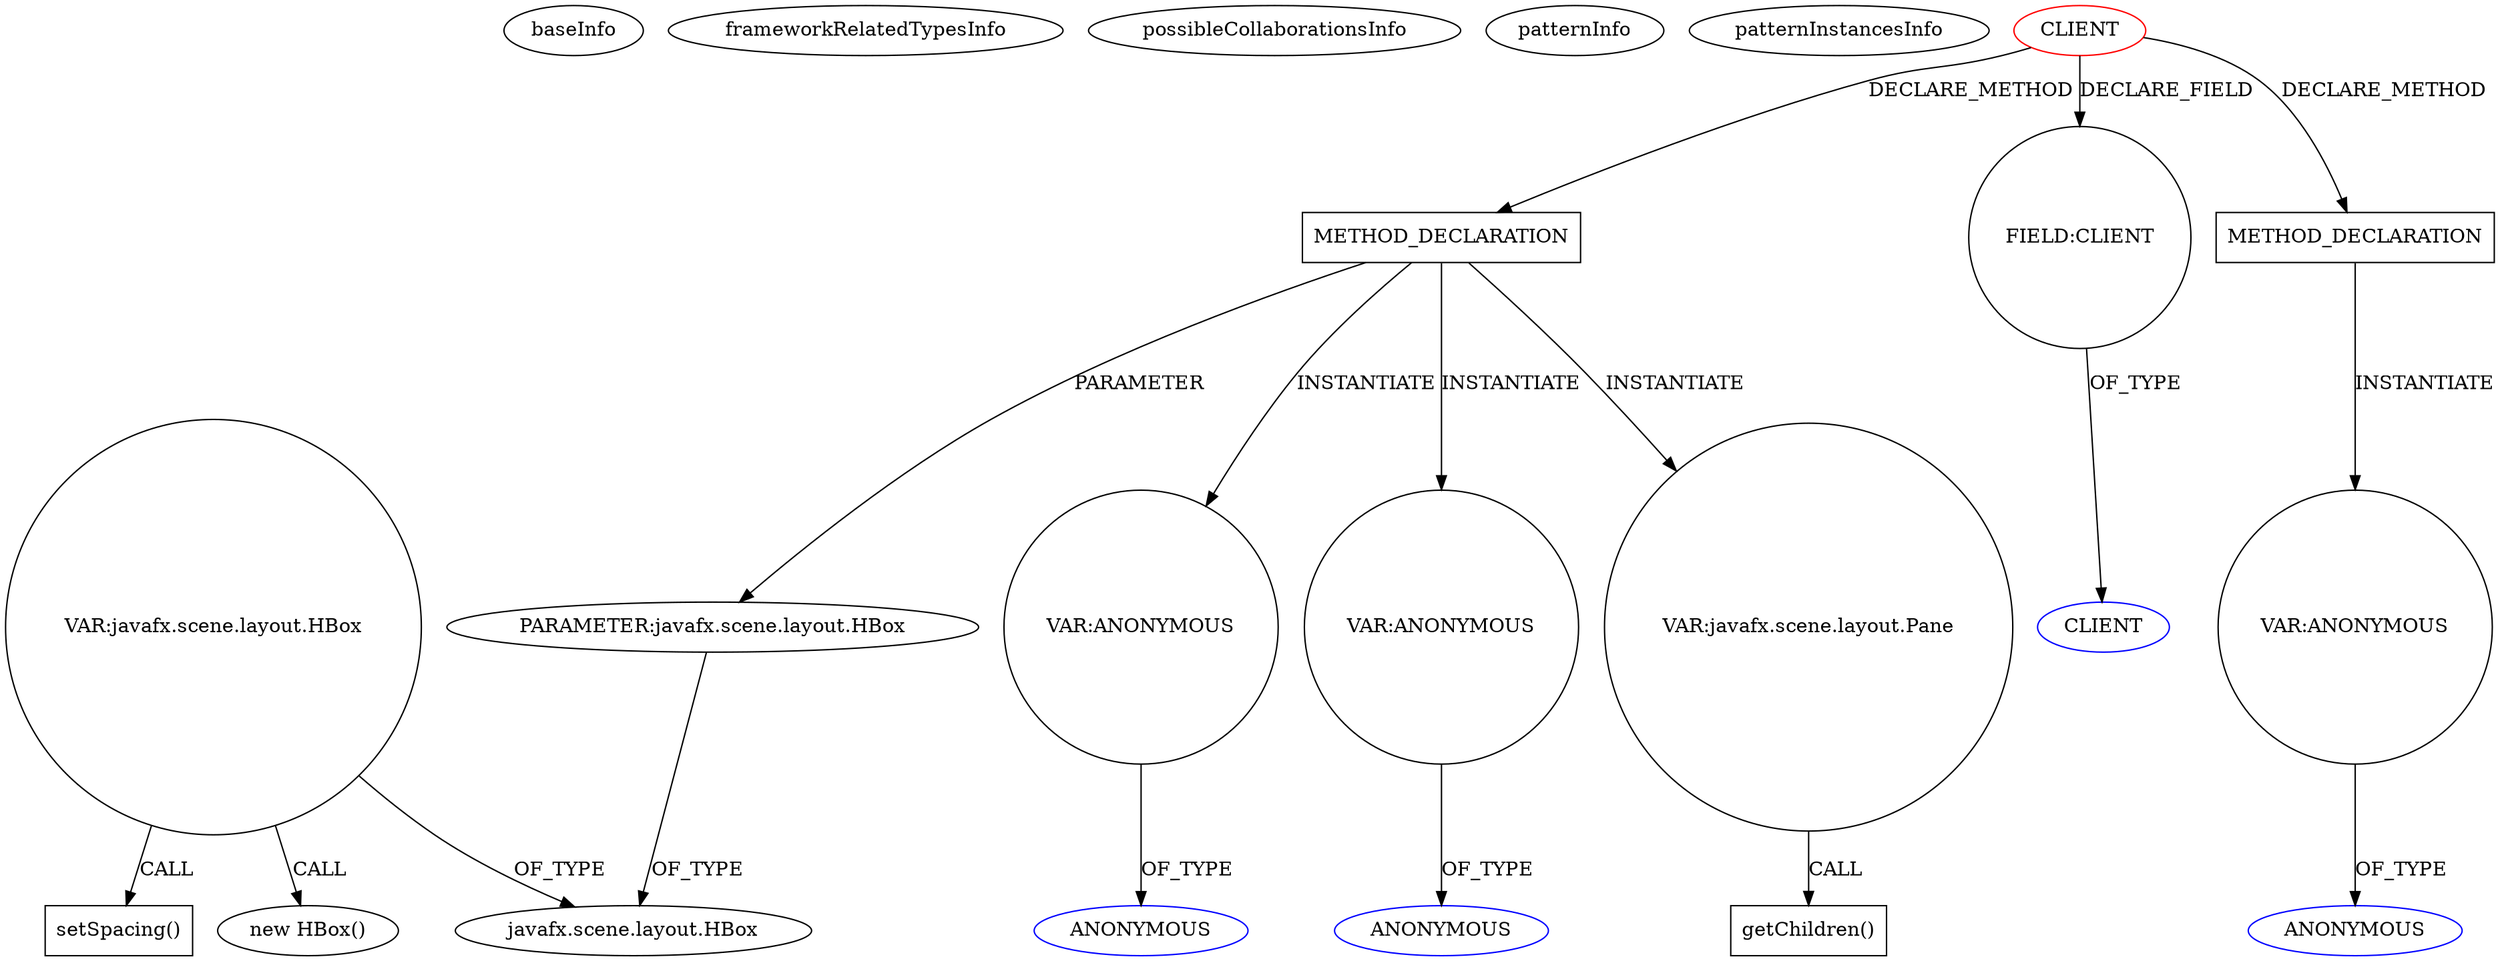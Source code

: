 digraph {
baseInfo[graphId=4657,category="pattern",isAnonymous=false,possibleRelation=false]
frameworkRelatedTypesInfo[]
possibleCollaborationsInfo[]
patternInfo[frequency=2.0,patternRootClient=0]
patternInstancesInfo[0="cmd802-projectmain~/cmd802-projectmain/projectmain-master/GroupProject/src/menu/Menu.java~Menu~2281",1="UrsKR-fxcalendar~/UrsKR-fxcalendar/fxcalendar-master/src/main/java/com/sai/javafx/calendar/TopPane.java~TopPane~1530"]
59[label="PARAMETER:javafx.scene.layout.HBox",vertexType="PARAMETER_DECLARATION",isFrameworkType=false]
58[label="METHOD_DECLARATION",vertexType="CLIENT_METHOD_DECLARATION",isFrameworkType=false,shape=box]
0[label="CLIENT",vertexType="ROOT_CLIENT_CLASS_DECLARATION",isFrameworkType=false,color=red]
2[label="FIELD:CLIENT",vertexType="FIELD_DECLARATION",isFrameworkType=false,shape=circle]
101[label="VAR:javafx.scene.layout.Pane",vertexType="VARIABLE_EXPRESION",isFrameworkType=false,shape=circle]
102[label="getChildren()",vertexType="INSIDE_CALL",isFrameworkType=false,shape=box]
3[label="CLIENT",vertexType="REFERENCE_CLIENT_CLASS_DECLARATION",isFrameworkType=false,color=blue]
90[label="VAR:ANONYMOUS",vertexType="VARIABLE_EXPRESION",isFrameworkType=false,shape=circle]
91[label="ANONYMOUS",vertexType="REFERENCE_ANONYMOUS_DECLARATION",isFrameworkType=false,color=blue]
86[label="VAR:ANONYMOUS",vertexType="VARIABLE_EXPRESION",isFrameworkType=false,shape=circle]
87[label="ANONYMOUS",vertexType="REFERENCE_ANONYMOUS_DECLARATION",isFrameworkType=false,color=blue]
60[label="javafx.scene.layout.HBox",vertexType="FRAMEWORK_CLASS_TYPE",isFrameworkType=false]
136[label="VAR:javafx.scene.layout.HBox",vertexType="VARIABLE_EXPRESION",isFrameworkType=false,shape=circle]
135[label="new HBox()",vertexType="CONSTRUCTOR_CALL",isFrameworkType=false]
139[label="setSpacing()",vertexType="INSIDE_CALL",isFrameworkType=false,shape=box]
51[label="METHOD_DECLARATION",vertexType="CLIENT_METHOD_DECLARATION",isFrameworkType=false,shape=box]
53[label="VAR:ANONYMOUS",vertexType="VARIABLE_EXPRESION",isFrameworkType=false,shape=circle]
54[label="ANONYMOUS",vertexType="REFERENCE_ANONYMOUS_DECLARATION",isFrameworkType=false,color=blue]
53->54[label="OF_TYPE"]
0->58[label="DECLARE_METHOD"]
86->87[label="OF_TYPE"]
59->60[label="OF_TYPE"]
58->86[label="INSTANTIATE"]
58->101[label="INSTANTIATE"]
136->139[label="CALL"]
101->102[label="CALL"]
90->91[label="OF_TYPE"]
51->53[label="INSTANTIATE"]
136->60[label="OF_TYPE"]
58->90[label="INSTANTIATE"]
58->59[label="PARAMETER"]
0->2[label="DECLARE_FIELD"]
2->3[label="OF_TYPE"]
136->135[label="CALL"]
0->51[label="DECLARE_METHOD"]
}
